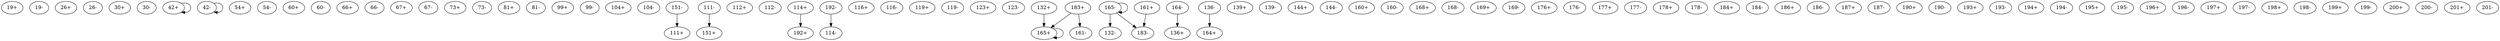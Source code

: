 digraph adj {
graph [k=43]
edge [d=-42]
"19+" [l=107 C=485]
"19-" [l=107 C=485]
"26+" [l=120 C=482]
"26-" [l=120 C=482]
"30+" [l=312 C=1299]
"30-" [l=312 C=1299]
"42+" [l=43 C=25]
"42-" [l=43 C=25]
"54+" [l=635 C=8435]
"54-" [l=635 C=8435]
"60+" [l=149 C=631]
"60-" [l=149 C=631]
"66+" [l=484 C=4354]
"66-" [l=484 C=4354]
"67+" [l=114 C=713]
"67-" [l=114 C=713]
"73+" [l=129 C=924]
"73-" [l=129 C=924]
"81+" [l=183 C=1178]
"81-" [l=183 C=1178]
"99+" [l=2556 C=33921]
"99-" [l=2556 C=33921]
"104+" [l=116 C=616]
"104-" [l=116 C=616]
"111+" [l=113 C=700]
"111-" [l=113 C=700]
"112+" [l=239 C=1398]
"112-" [l=239 C=1398]
"114+" [l=193 C=1547]
"114-" [l=193 C=1547]
"116+" [l=399 C=4682]
"116-" [l=399 C=4682]
"119+" [l=676 C=6535]
"119-" [l=676 C=6535]
"123+" [l=459 C=4769]
"123-" [l=459 C=4769]
"132+" [l=168 C=1151]
"132-" [l=168 C=1151]
"136+" [l=549 C=5911]
"136-" [l=549 C=5911]
"139+" [l=251 C=1189]
"139-" [l=251 C=1189]
"144+" [l=7750 C=94964]
"144-" [l=7750 C=94964]
"151+" [l=2048 C=26668]
"151-" [l=2048 C=26668]
"160+" [l=7342 C=96549]
"160-" [l=7342 C=96549]
"161+" [l=2401 C=29381]
"161-" [l=2401 C=29381]
"164+" [l=1965 C=21999]
"164-" [l=1965 C=21999]
"165+" [l=8756 C=121954]
"165-" [l=8756 C=121954]
"168+" [l=1971 C=22907]
"168-" [l=1971 C=22907]
"169+" [l=1810 C=21160]
"169-" [l=1810 C=21160]
"176+" [l=4885 C=64457]
"176-" [l=4885 C=64457]
"177+" [l=2607 C=33285]
"177-" [l=2607 C=33285]
"178+" [l=2882 C=36619]
"178-" [l=2882 C=36619]
"183+" [l=3731 C=48400]
"183-" [l=3731 C=48400]
"184+" [l=4941 C=57723]
"184-" [l=4941 C=57723]
"186+" [l=1823 C=20222]
"186-" [l=1823 C=20222]
"187+" [l=2201 C=25988]
"187-" [l=2201 C=25988]
"190+" [l=2537 C=32855]
"190-" [l=2537 C=32855]
"192+" [l=1643 C=18461]
"192-" [l=1643 C=18461]
"193+" [l=22993 C=282789]
"193-" [l=22993 C=282789]
"194+" [l=21649 C=290993]
"194-" [l=21649 C=290993]
"195+" [l=21058 C=267346]
"195-" [l=21058 C=267346]
"196+" [l=28172 C=343799]
"196-" [l=28172 C=343799]
"197+" [l=8569 C=102592]
"197-" [l=8569 C=102592]
"198+" [l=16507 C=203487]
"198-" [l=16507 C=203487]
"199+" [l=6251 C=91910]
"199-" [l=6251 C=91910]
"200+" [l=8695 C=106364]
"200-" [l=8695 C=106364]
"201+" [l=8116 C=105841]
"201-" [l=8116 C=105841]
"42+" -> "42+" [d=-41]
"42-" -> "42-" [d=-41]
"111-" -> "151+" [d=-39]
"114+" -> "192+"
"132+" -> "165+"
"136-" -> "164+"
"151-" -> "111+" [d=-39]
"161+" -> "183-"
"164-" -> "136+"
"165+" -> "165+" [d=-41]
"165-" -> "132-"
"165-" -> "165-" [d=-41]
"165-" -> "183-" [d=-952]
"183+" -> "161-"
"183+" -> "165+" [d=-952]
"192-" -> "114-"
}
